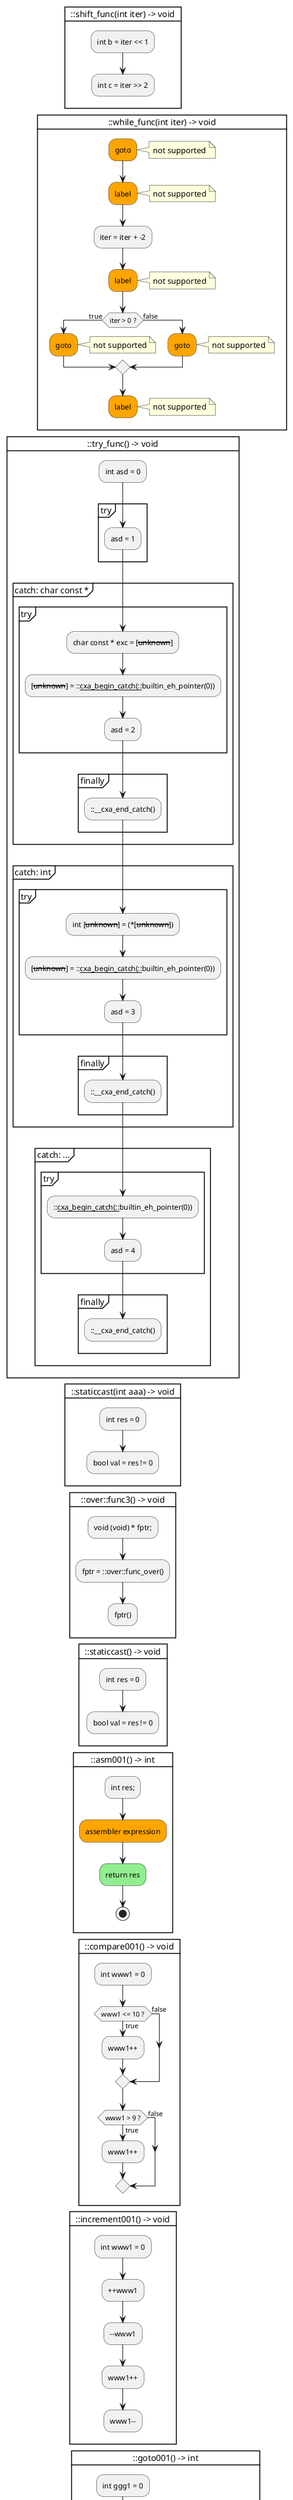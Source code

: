 @startuml

card "::shift_func(int iter) -> void" {
    :int b = iter << 1;
    :int c = iter >> 2;
    -[hidden]->
}

card "::while_func(int iter) -> void" {
    #orange:goto;
    note right: not supported
    #orange:label;
    note right: not supported
    :iter = iter + -2;
    #orange:label;
    note right: not supported
    if (iter > 0 ?) then (true)
        #orange:goto;
        note right: not supported
    else (false)
        #orange:goto;
        note right: not supported
    endif
    #orange:label;
    note right: not supported
    -[hidden]->
}

card "::try_func() -> void" {
    :int asd = 0;
    group try
        :asd = 1;
    end group

    group catch: char const *
        group try
            :char const * exc = [--unknown--];
            :[--unknown--] = ::__cxa_begin_catch(::__builtin_eh_pointer(0));
            :asd = 2;
        end group

        group finally
            :::__cxa_end_catch();
        end group

    end group

    group catch: int
        group try
            :int [--unknown--] = (*[--unknown--]);
            :[--unknown--] = ::__cxa_begin_catch(::__builtin_eh_pointer(0));
            :asd = 3;
        end group

        group finally
            :::__cxa_end_catch();
        end group

    end group

    group catch: ...
        group try
            :::__cxa_begin_catch(::__builtin_eh_pointer(0));
            :asd = 4;
        end group

        group finally
            :::__cxa_end_catch();
        end group

    end group

    -[hidden]->
}

card "::staticcast(int aaa) -> void" {
    :int res = 0;
    :bool val = res != 0;
    -[hidden]->
}

card "::over::func3() -> void" {
    :void (void) * fptr;;
    :fptr = ::over::func_over();
    :fptr();
    -[hidden]->
}

card "::staticcast() -> void" {
    :int res = 0;
    :bool val = res != 0;
    -[hidden]->
}

card "::asm001() -> int" {
    :int res;;
    #orange:assembler expression;
    #lightgreen:return res;
    stop
    -[hidden]->
}

card "::compare001() -> void" {
    :int www1 = 0;
    if (www1 <= 10 ?) then (true)
        :www1++;
    else (false)
    endif
    if (www1 > 9 ?) then (true)
        :www1++;
    else (false)
    endif
    -[hidden]->
}

card "::increment001() -> void" {
    :int www1 = 0;
    :++www1;
    :--www1;
    :www1++;
    :www1--;
    -[hidden]->
}

card "::goto001() -> int" {
    :int ggg1 = 0;
    if (ggg1 != 0 ?) then (true)
        #orange:goto err_not_found;
        note right: not supported
    else (false)
    endif
    #lightgreen:return 1;
    stop
    #orange:label err_not_found;
    note right: not supported
    #lightgreen:return 2;
    stop
    -[hidden]->
}

card "::truth_if001() -> void" {
    :int a = 0;
    :int b = 0;
    :int c = a != 0 && b != 0;
    -[hidden]->
}

card "::compound001() -> void" {
    :short int aaa1 = 0;
    :aaa1 = ::foo(2);
    :aaa1 = ::foo(::foo(4));
    :::foo(5);
    :aaa1 = ::foo(6);
    :::foo(7);
    :aaa1 = ::foo(::foo(8));
    -[hidden]->
}

card "::foo(short int p2) -> short int" {
    #lightgreen:return p2 + 1;
    stop
    -[hidden]->
}

card "::over::func_over() -> void (void) *" {
    #lightgreen:return (&::over::func1);
    stop
    -[hidden]->
}


@enduml
